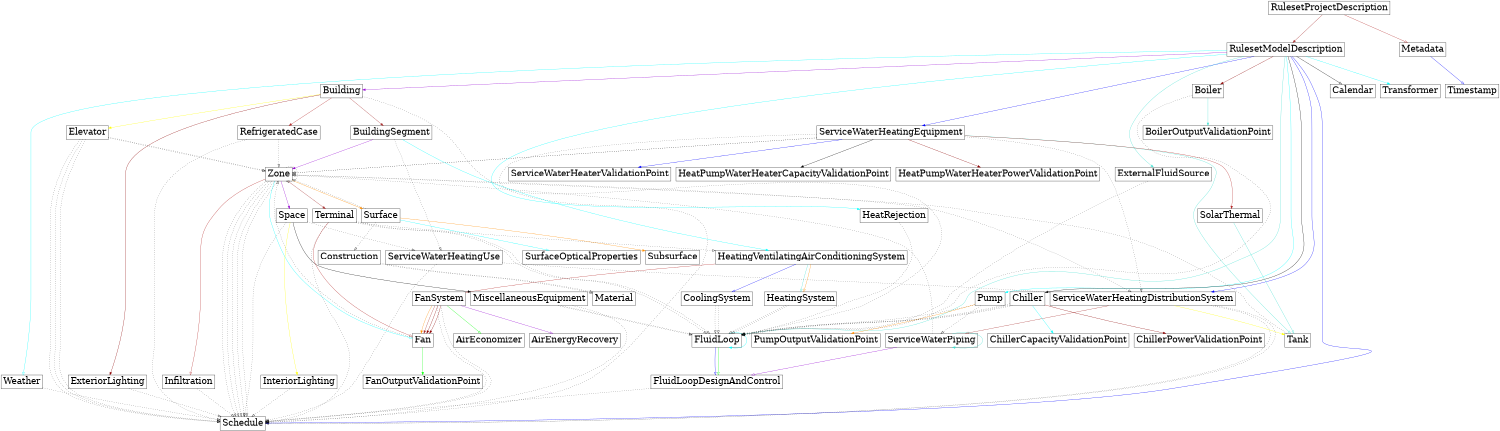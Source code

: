 digraph G {
    size="10, 10";
    ranksep="1.4";
  RulesetProjectDescription -> RulesetModelDescription [color="brown"]
  RulesetProjectDescription[fontsize="32" shape="box" height="0.7"]
  RulesetModelDescription[fontsize="32" shape="box" height="0.7"]
  RulesetProjectDescription -> Metadata [arrowhead=empty color="firebrick"]
  Metadata[fontsize="32" shape="box" height="0.7"]
  Metadata -> Timestamp [arrowhead=empty color="blue"]
  Timestamp[fontsize="32" shape="box" height="0.7"]
  RulesetModelDescription -> Transformer [color="cyan"]
  Transformer[fontsize="32" shape="box" height="0.7"]
  RulesetModelDescription -> Building [color="darkviolet"]
  Building[fontsize="32" shape="box" height="0.7"]
  RulesetModelDescription -> Schedule [color="blue"]
  Schedule[fontsize="32" shape="box" height="0.7"]
  RulesetModelDescription -> FluidLoop [color="turquoise"]
  FluidLoop[fontsize="32" shape="box" height="0.7"]
  RulesetModelDescription -> ServiceWaterHeatingDistributionSystem [color="blue"]
  ServiceWaterHeatingDistributionSystem[fontsize="32" shape="box" height="0.7"]
  RulesetModelDescription -> ServiceWaterHeatingEquipment [color="blue"]
  ServiceWaterHeatingEquipment[fontsize="32" shape="box" height="0.7"]
  RulesetModelDescription -> Pump [color="cyan"]
  Pump[fontsize="32" shape="box" height="0.7"]
  RulesetModelDescription -> Boiler [color="darkred"]
  Boiler[fontsize="32" shape="box" height="0.7"]
  RulesetModelDescription -> Chiller [color="black"]
  Chiller[fontsize="32" shape="box" height="0.7"]
  RulesetModelDescription -> HeatRejection [color="cyan"]
  HeatRejection[fontsize="32" shape="box" height="0.7"]
  RulesetModelDescription -> ExternalFluidSource [color="turquoise"]
  ExternalFluidSource[fontsize="32" shape="box" height="0.7"]
  RulesetModelDescription -> Calendar [arrowhead=empty color="black"]
  Calendar[fontsize="32" shape="box" height="0.7"]
  RulesetModelDescription -> Weather [arrowhead=empty color="cyan"]
  Weather[fontsize="32" shape="box" height="0.7"]
  Building -> BuildingSegment [color="brown"]
  BuildingSegment[fontsize="32" shape="box" height="0.7"]
  Building -> Elevator [color="yellow"]
  Elevator[fontsize="32" shape="box" height="0.7"]
  Building -> ExteriorLighting [color="darkred"]
  ExteriorLighting[fontsize="32" shape="box" height="0.7"]
  Building -> RefrigeratedCase [color="firebrick"]
  RefrigeratedCase[fontsize="32" shape="box" height="0.7"]
  Building -> Schedule [style=dotted arrowhead=empty] 
  BuildingSegment -> Zone [color="darkviolet"]
  Zone[fontsize="32" shape="box" height="0.7"]
  BuildingSegment -> HeatingVentilatingAirConditioningSystem [color="cyan"]
  HeatingVentilatingAirConditioningSystem[fontsize="32" shape="box" height="0.7"]
  BuildingSegment -> ServiceWaterHeatingUse [style=dotted arrowhead=empty] 
  ServiceWaterHeatingUse[fontsize="32" shape="box" height="0.7"]
  Zone -> Space [color="darkviolet"]
  Space[fontsize="32" shape="box" height="0.7"]
  Zone -> Surface [color="darkorange"]
  Surface[fontsize="32" shape="box" height="0.7"]
  Zone -> Infiltration [arrowhead=empty color="firebrick"]
  Infiltration[fontsize="32" shape="box" height="0.7"]
  Zone -> Schedule [style=dotted arrowhead=empty] 
  Zone -> Schedule [style=dotted arrowhead=empty] 
  Zone -> Schedule [style=dotted arrowhead=empty] 
  Zone -> Schedule [style=dotted arrowhead=empty] 
  Zone -> Terminal [color="brown"]
  Terminal[fontsize="32" shape="box" height="0.7"]
  Zone -> ServiceWaterHeatingDistributionSystem [style=dotted arrowhead=empty] 
  Zone -> Zone [style=dotted arrowhead=empty] 
  Zone -> Fan [arrowhead=empty color="cyan"]
  Fan[fontsize="32" shape="box" height="0.7"]
  Zone -> Schedule [style=dotted arrowhead=empty] 
  Space -> InteriorLighting [color="yellow"]
  InteriorLighting[fontsize="32" shape="box" height="0.7"]
  Space -> MiscellaneousEquipment [color="black"]
  MiscellaneousEquipment[fontsize="32" shape="box" height="0.7"]
  Space -> Schedule [style=dotted arrowhead=empty] 
  Space -> ServiceWaterHeatingUse [style=dotted arrowhead=empty] 
  Infiltration -> Schedule [style=dotted arrowhead=empty] 
  Surface -> Subsurface [color="darkorange"]
  Subsurface[fontsize="32" shape="box" height="0.7"]
  Surface -> Zone [style=dotted arrowhead=empty] 
  Surface -> Construction [style=dotted arrowhead=empty] 
  Construction[fontsize="32" shape="box" height="0.7"]
  Surface -> SurfaceOpticalProperties [arrowhead=empty color="cyan"]
  SurfaceOpticalProperties[fontsize="32" shape="box" height="0.7"]
  Construction -> Material [style=dotted arrowhead=empty] 
  Material[fontsize="32" shape="box" height="0.7"]
  Construction -> Material [style=dotted arrowhead=empty] 
  InteriorLighting -> Schedule [style=dotted arrowhead=empty] 
  MiscellaneousEquipment -> Schedule [style=dotted arrowhead=empty] 
  MiscellaneousEquipment -> FluidLoop [style=dotted arrowhead=empty] 
  MiscellaneousEquipment -> FluidLoop [style=dotted arrowhead=empty] 
  Weather -> Schedule [style=dotted arrowhead=empty] 
  Elevator -> Zone [style=dotted arrowhead=empty] 
  Elevator -> Zone [style=dotted arrowhead=empty] 
  Elevator -> Schedule [style=dotted arrowhead=empty] 
  Elevator -> Schedule [style=dotted arrowhead=empty] 
  Elevator -> Schedule [style=dotted arrowhead=empty] 
  HeatingVentilatingAirConditioningSystem -> FanSystem [arrowhead=empty color="firebrick"]
  FanSystem[fontsize="32" shape="box" height="0.7"]
  HeatingVentilatingAirConditioningSystem -> HeatingSystem [arrowhead=empty color="turquoise"]
  HeatingSystem[fontsize="32" shape="box" height="0.7"]
  HeatingVentilatingAirConditioningSystem -> CoolingSystem [arrowhead=empty color="blue"]
  CoolingSystem[fontsize="32" shape="box" height="0.7"]
  HeatingVentilatingAirConditioningSystem -> HeatingSystem [arrowhead=empty color="darkorange"]
  HeatingSystem -> FluidLoop [style=dotted arrowhead=empty] 
  HeatingSystem -> FluidLoop [style=dotted arrowhead=empty] 
  CoolingSystem -> FluidLoop [style=dotted arrowhead=empty] 
  CoolingSystem -> FluidLoop [style=dotted arrowhead=empty] 
  FanSystem -> Fan [color="darkorange"]
  FanSystem -> Fan [color="brown"]
  FanSystem -> Fan [color="darkred"]
  FanSystem -> Fan [color="darkred"]
  FanSystem -> AirEconomizer [arrowhead=empty color="green"]
  AirEconomizer[fontsize="32" shape="box" height="0.7"]
  FanSystem -> AirEnergyRecovery [arrowhead=empty color="darkviolet"]
  AirEnergyRecovery[fontsize="32" shape="box" height="0.7"]
  FanSystem -> Schedule [style=dotted arrowhead=empty] 
  FanSystem -> Schedule [style=dotted arrowhead=empty] 
  Fan -> Zone [style=dotted arrowhead=empty] 
  Fan -> FanOutputValidationPoint [color="green"]
  FanOutputValidationPoint[fontsize="32" shape="box" height="0.7"]
  Terminal -> HeatingVentilatingAirConditioningSystem [style=dotted arrowhead=empty] 
  Terminal -> FluidLoop [style=dotted arrowhead=empty] 
  Terminal -> FluidLoop [style=dotted arrowhead=empty] 
  Terminal -> Fan [arrowhead=empty color="firebrick"]
  Terminal -> Schedule [style=dotted arrowhead=empty] 
  FluidLoop -> FluidLoop [color="cyan"]
  FluidLoop -> FluidLoopDesignAndControl [arrowhead=empty color="blue"]
  FluidLoopDesignAndControl[fontsize="32" shape="box" height="0.7"]
  FluidLoop -> FluidLoopDesignAndControl [arrowhead=empty color="green"]
  FluidLoopDesignAndControl -> Schedule [style=dotted arrowhead=empty] 
  Pump -> FluidLoop [style=dotted arrowhead=empty] 
  Pump -> ServiceWaterPiping [style=dotted arrowhead=empty] 
  ServiceWaterPiping[fontsize="32" shape="box" height="0.7"]
  Pump -> PumpOutputValidationPoint [color="darkorange"]
  PumpOutputValidationPoint[fontsize="32" shape="box" height="0.7"]
  Boiler -> FluidLoop [style=dotted arrowhead=empty] 
  Boiler -> BoilerOutputValidationPoint [color="turquoise"]
  BoilerOutputValidationPoint[fontsize="32" shape="box" height="0.7"]
  Chiller -> FluidLoop [style=dotted arrowhead=empty] 
  Chiller -> FluidLoop [style=dotted arrowhead=empty] 
  Chiller -> ChillerCapacityValidationPoint [color="cyan"]
  ChillerCapacityValidationPoint[fontsize="32" shape="box" height="0.7"]
  Chiller -> ChillerPowerValidationPoint [color="darkred"]
  ChillerPowerValidationPoint[fontsize="32" shape="box" height="0.7"]
  Chiller -> FluidLoop [style=dotted arrowhead=empty] 
  HeatRejection -> FluidLoop [style=dotted arrowhead=empty] 
  ExternalFluidSource -> FluidLoop [style=dotted arrowhead=empty] 
  ServiceWaterHeatingDistributionSystem -> Tank [color="yellow"]
  Tank[fontsize="32" shape="box" height="0.7"]
  ServiceWaterHeatingDistributionSystem -> ServiceWaterPiping [arrowhead=empty color="brown"]
  ServiceWaterHeatingDistributionSystem -> Schedule [style=dotted arrowhead=empty] 
  ServiceWaterHeatingDistributionSystem -> Schedule [style=dotted arrowhead=empty] 
  ServiceWaterPiping -> Zone [style=dotted arrowhead=empty] 
  ServiceWaterPiping -> ServiceWaterPiping [color="turquoise"]
  ServiceWaterPiping -> FluidLoopDesignAndControl [arrowhead=empty color="darkviolet"]
  SolarThermal -> Tank [arrowhead=empty color="turquoise"]
  SolarThermal[fontsize="32" shape="box" height="0.7"]
  ServiceWaterHeatingEquipment -> ServiceWaterHeatingDistributionSystem [style=dotted arrowhead=empty] 
  ServiceWaterHeatingEquipment -> ServiceWaterHeaterValidationPoint [color="blue"]
  ServiceWaterHeaterValidationPoint[fontsize="32" shape="box" height="0.7"]
  ServiceWaterHeatingEquipment -> Zone [style=dotted arrowhead=empty] 
  ServiceWaterHeatingEquipment -> Zone [style=dotted arrowhead=empty] 
  ServiceWaterHeatingEquipment -> HeatPumpWaterHeaterCapacityValidationPoint [color="black"]
  HeatPumpWaterHeaterCapacityValidationPoint[fontsize="32" shape="box" height="0.7"]
  ServiceWaterHeatingEquipment -> HeatPumpWaterHeaterPowerValidationPoint [color="darkred"]
  HeatPumpWaterHeaterPowerValidationPoint[fontsize="32" shape="box" height="0.7"]
  ServiceWaterHeatingEquipment -> Tank [arrowhead=empty color="turquoise"]
  ServiceWaterHeatingEquipment -> SolarThermal [color="firebrick"]
  ServiceWaterHeatingEquipment -> FluidLoop [style=dotted arrowhead=empty] 
  Tank -> Zone [style=dotted arrowhead=empty] 
  ServiceWaterHeatingUse -> ServiceWaterHeatingDistributionSystem [style=dotted arrowhead=empty] 
  ServiceWaterHeatingUse -> Schedule [style=dotted arrowhead=empty] 
  ExteriorLighting -> Schedule [style=dotted arrowhead=empty] 
  RefrigeratedCase -> Schedule [style=dotted arrowhead=empty] 
  RefrigeratedCase -> Zone [style=dotted arrowhead=empty] 
}
